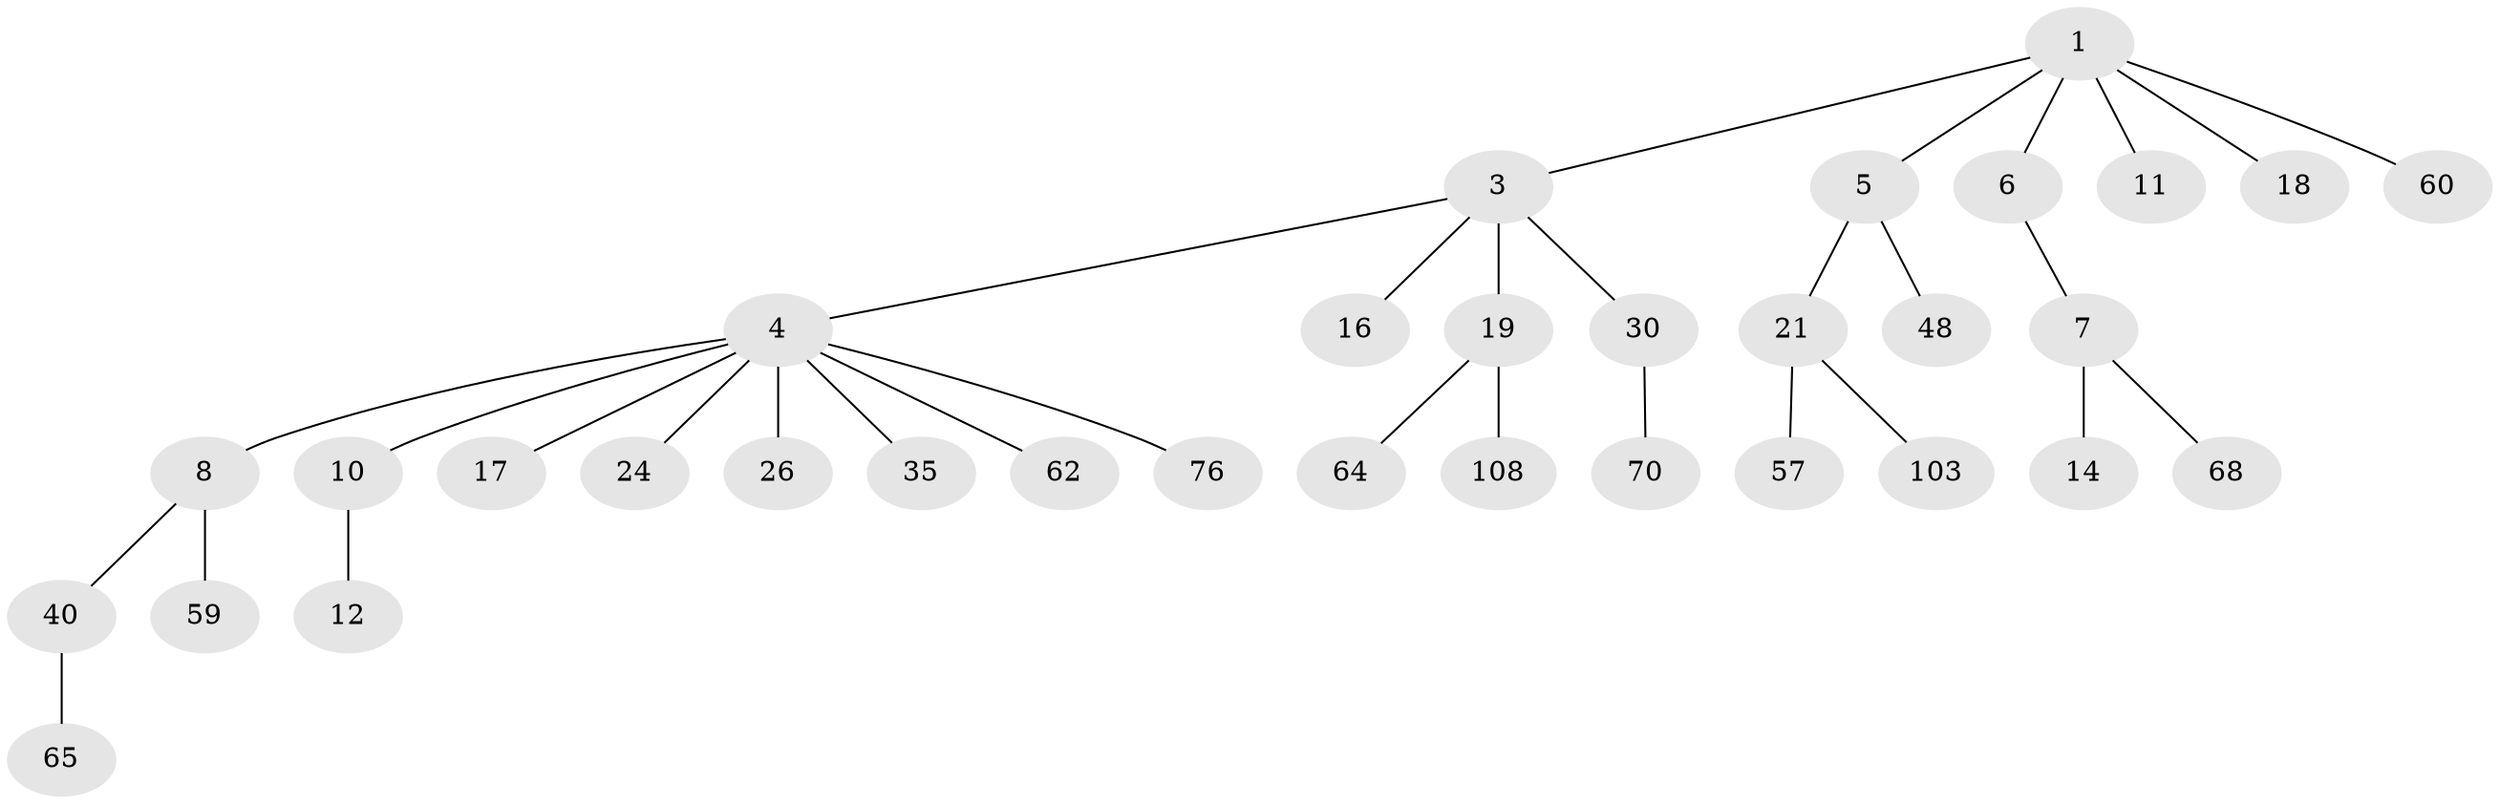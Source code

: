 // original degree distribution, {6: 0.02654867256637168, 2: 0.22123893805309736, 5: 0.02654867256637168, 9: 0.008849557522123894, 3: 0.13274336283185842, 1: 0.5309734513274337, 7: 0.008849557522123894, 4: 0.04424778761061947}
// Generated by graph-tools (version 1.1) at 2025/19/03/04/25 18:19:22]
// undirected, 33 vertices, 32 edges
graph export_dot {
graph [start="1"]
  node [color=gray90,style=filled];
  1 [super="+2+13"];
  3;
  4 [super="+67"];
  5 [super="+41+15"];
  6;
  7 [super="+9+34+113+83+66"];
  8 [super="+37+32"];
  10;
  11;
  12;
  14;
  16;
  17 [super="+29+84"];
  18 [super="+33+55"];
  19 [super="+20+72+25+93+80+52"];
  21 [super="+22+43+23+27"];
  24 [super="+78+85+42"];
  26 [super="+105+38+31"];
  30 [super="+49"];
  35 [super="+81"];
  40 [super="+46+88+44+56"];
  48;
  57 [super="+94"];
  59 [super="+107+91"];
  60;
  62 [super="+71"];
  64;
  65;
  68;
  70;
  76 [super="+87+79"];
  103;
  108;
  1 -- 3;
  1 -- 5;
  1 -- 6;
  1 -- 60;
  1 -- 11;
  1 -- 18;
  3 -- 4;
  3 -- 16;
  3 -- 19;
  3 -- 30;
  4 -- 8;
  4 -- 10;
  4 -- 17;
  4 -- 24;
  4 -- 26;
  4 -- 35;
  4 -- 62;
  4 -- 76;
  5 -- 48;
  5 -- 21;
  6 -- 7;
  7 -- 68;
  7 -- 14;
  8 -- 40;
  8 -- 59;
  10 -- 12;
  19 -- 108;
  19 -- 64;
  21 -- 57;
  21 -- 103;
  30 -- 70;
  40 -- 65;
}
